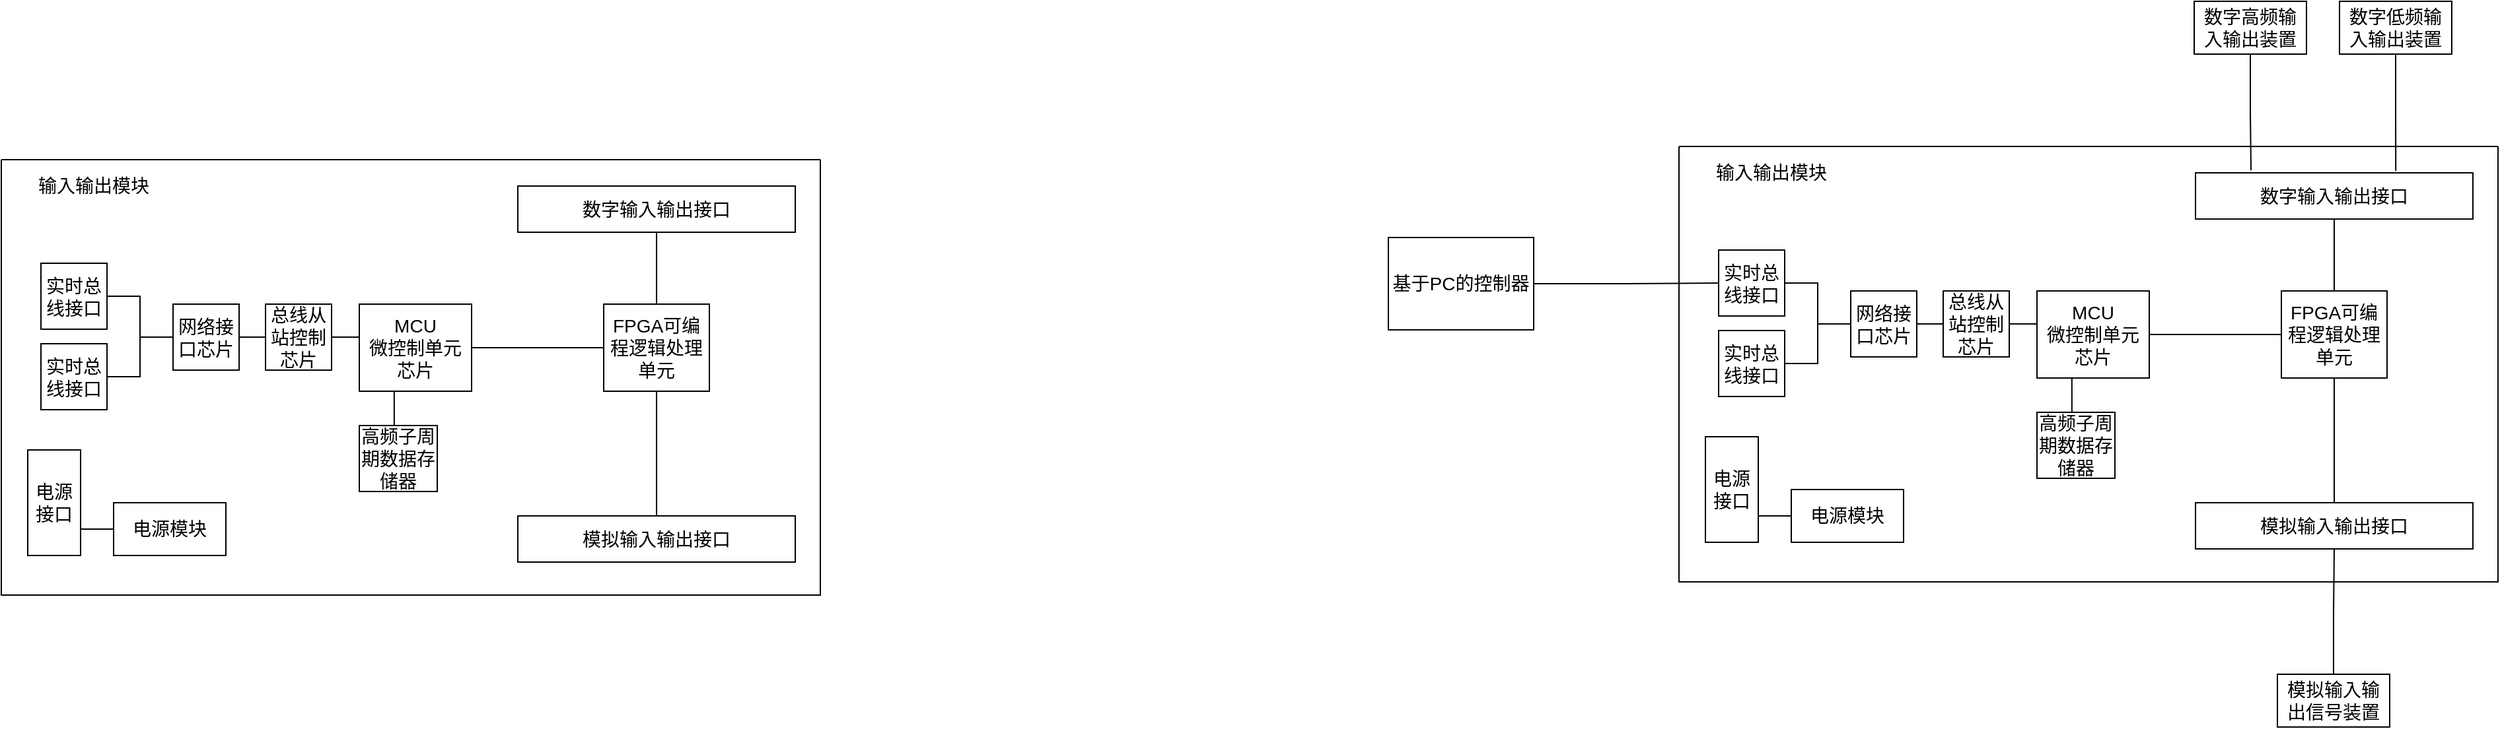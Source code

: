 <mxfile version="14.9.6" type="github">
  <diagram id="ObU5dJQl5wa7S7FLGcdt" name="Page-1">
    <mxGraphModel dx="1572" dy="1642" grid="1" gridSize="10" guides="1" tooltips="1" connect="1" arrows="1" fold="1" page="1" pageScale="1" pageWidth="2336" pageHeight="1654" math="0" shadow="0">
      <root>
        <mxCell id="0" />
        <mxCell id="1" parent="0" />
        <mxCell id="wLuzzO7tyQ4Eh8L9m44y-1" value="" style="swimlane;startSize=0;" vertex="1" parent="1">
          <mxGeometry x="1520" y="210" width="620" height="330" as="geometry">
            <mxRectangle x="650" y="230" width="50" height="40" as="alternateBounds" />
          </mxGeometry>
        </mxCell>
        <mxCell id="wLuzzO7tyQ4Eh8L9m44y-2" value="输入输出模块" style="text;html=1;strokeColor=none;fillColor=none;align=center;verticalAlign=middle;whiteSpace=wrap;rounded=0;fontSize=14;" vertex="1" parent="wLuzzO7tyQ4Eh8L9m44y-1">
          <mxGeometry x="20" y="10" width="100" height="20" as="geometry" />
        </mxCell>
        <mxCell id="wLuzzO7tyQ4Eh8L9m44y-35" style="edgeStyle=orthogonalEdgeStyle;rounded=0;orthogonalLoop=1;jettySize=auto;html=1;exitX=1;exitY=0.5;exitDx=0;exitDy=0;entryX=0;entryY=0.5;entryDx=0;entryDy=0;startArrow=none;startFill=0;endArrow=none;endFill=0;" edge="1" parent="wLuzzO7tyQ4Eh8L9m44y-1" source="wLuzzO7tyQ4Eh8L9m44y-3" target="wLuzzO7tyQ4Eh8L9m44y-32">
          <mxGeometry relative="1" as="geometry" />
        </mxCell>
        <mxCell id="wLuzzO7tyQ4Eh8L9m44y-3" value="实时总线接口" style="rounded=0;whiteSpace=wrap;html=1;fontSize=14;" vertex="1" parent="wLuzzO7tyQ4Eh8L9m44y-1">
          <mxGeometry x="30" y="78.5" width="50" height="50" as="geometry" />
        </mxCell>
        <mxCell id="wLuzzO7tyQ4Eh8L9m44y-36" style="edgeStyle=orthogonalEdgeStyle;rounded=0;orthogonalLoop=1;jettySize=auto;html=1;exitX=1;exitY=0.5;exitDx=0;exitDy=0;entryX=0;entryY=0.5;entryDx=0;entryDy=0;startArrow=none;startFill=0;endArrow=none;endFill=0;" edge="1" parent="wLuzzO7tyQ4Eh8L9m44y-1" source="wLuzzO7tyQ4Eh8L9m44y-4" target="wLuzzO7tyQ4Eh8L9m44y-32">
          <mxGeometry relative="1" as="geometry" />
        </mxCell>
        <mxCell id="wLuzzO7tyQ4Eh8L9m44y-4" value="实时总线接口" style="rounded=0;whiteSpace=wrap;html=1;fontSize=14;" vertex="1" parent="wLuzzO7tyQ4Eh8L9m44y-1">
          <mxGeometry x="30" y="139.5" width="50" height="50" as="geometry" />
        </mxCell>
        <mxCell id="wLuzzO7tyQ4Eh8L9m44y-6" value="" style="edgeStyle=orthogonalEdgeStyle;rounded=0;orthogonalLoop=1;jettySize=auto;html=1;fontSize=14;startArrow=none;startFill=0;fillColor=#E6E6E6;entryX=0.005;entryY=0.376;entryDx=0;entryDy=0;entryPerimeter=0;endArrow=none;endFill=0;" edge="1" parent="wLuzzO7tyQ4Eh8L9m44y-1" source="wLuzzO7tyQ4Eh8L9m44y-8" target="wLuzzO7tyQ4Eh8L9m44y-10">
          <mxGeometry relative="1" as="geometry" />
        </mxCell>
        <mxCell id="wLuzzO7tyQ4Eh8L9m44y-8" value="总线从站控制芯片" style="rounded=0;whiteSpace=wrap;html=1;fontSize=14;" vertex="1" parent="wLuzzO7tyQ4Eh8L9m44y-1">
          <mxGeometry x="200" y="109.5" width="50" height="50" as="geometry" />
        </mxCell>
        <mxCell id="wLuzzO7tyQ4Eh8L9m44y-9" style="edgeStyle=orthogonalEdgeStyle;rounded=0;orthogonalLoop=1;jettySize=auto;html=1;exitX=0.25;exitY=1;exitDx=0;exitDy=0;entryX=0.448;entryY=0.011;entryDx=0;entryDy=0;entryPerimeter=0;fontSize=14;startArrow=none;startFill=0;fillColor=#E6E6E6;endArrow=none;endFill=0;" edge="1" parent="wLuzzO7tyQ4Eh8L9m44y-1" source="wLuzzO7tyQ4Eh8L9m44y-10" target="wLuzzO7tyQ4Eh8L9m44y-11">
          <mxGeometry relative="1" as="geometry" />
        </mxCell>
        <mxCell id="wLuzzO7tyQ4Eh8L9m44y-31" style="edgeStyle=orthogonalEdgeStyle;rounded=0;orthogonalLoop=1;jettySize=auto;html=1;exitX=1;exitY=0.5;exitDx=0;exitDy=0;entryX=0;entryY=0.5;entryDx=0;entryDy=0;endArrow=none;endFill=0;" edge="1" parent="wLuzzO7tyQ4Eh8L9m44y-1" source="wLuzzO7tyQ4Eh8L9m44y-10" target="wLuzzO7tyQ4Eh8L9m44y-18">
          <mxGeometry relative="1" as="geometry" />
        </mxCell>
        <mxCell id="wLuzzO7tyQ4Eh8L9m44y-10" value="MCU&lt;br&gt;微控制单元芯片" style="rounded=0;whiteSpace=wrap;html=1;fontSize=14;" vertex="1" parent="wLuzzO7tyQ4Eh8L9m44y-1">
          <mxGeometry x="271" y="109.5" width="85" height="66" as="geometry" />
        </mxCell>
        <mxCell id="wLuzzO7tyQ4Eh8L9m44y-11" value="高频子周期数据存储器" style="rounded=0;whiteSpace=wrap;html=1;fontSize=14;" vertex="1" parent="wLuzzO7tyQ4Eh8L9m44y-1">
          <mxGeometry x="271" y="201.5" width="59" height="50" as="geometry" />
        </mxCell>
        <mxCell id="wLuzzO7tyQ4Eh8L9m44y-47" style="edgeStyle=orthogonalEdgeStyle;rounded=0;orthogonalLoop=1;jettySize=auto;html=1;exitX=0.5;exitY=0;exitDx=0;exitDy=0;startArrow=none;startFill=0;endArrow=none;endFill=0;entryX=0.5;entryY=1;entryDx=0;entryDy=0;" edge="1" parent="wLuzzO7tyQ4Eh8L9m44y-1" source="wLuzzO7tyQ4Eh8L9m44y-18" target="wLuzzO7tyQ4Eh8L9m44y-13">
          <mxGeometry relative="1" as="geometry">
            <mxPoint x="475" y="57" as="targetPoint" />
          </mxGeometry>
        </mxCell>
        <mxCell id="wLuzzO7tyQ4Eh8L9m44y-48" style="edgeStyle=orthogonalEdgeStyle;rounded=0;orthogonalLoop=1;jettySize=auto;html=1;exitX=0.5;exitY=1;exitDx=0;exitDy=0;entryX=0.5;entryY=0;entryDx=0;entryDy=0;startArrow=none;startFill=0;endArrow=none;endFill=0;" edge="1" parent="wLuzzO7tyQ4Eh8L9m44y-1" source="wLuzzO7tyQ4Eh8L9m44y-18" target="wLuzzO7tyQ4Eh8L9m44y-38">
          <mxGeometry relative="1" as="geometry" />
        </mxCell>
        <mxCell id="wLuzzO7tyQ4Eh8L9m44y-18" value="FPGA可编程逻辑处理单元" style="rounded=0;whiteSpace=wrap;html=1;fontSize=14;" vertex="1" parent="wLuzzO7tyQ4Eh8L9m44y-1">
          <mxGeometry x="456" y="109.5" width="80" height="66" as="geometry" />
        </mxCell>
        <mxCell id="wLuzzO7tyQ4Eh8L9m44y-37" style="edgeStyle=orthogonalEdgeStyle;rounded=0;orthogonalLoop=1;jettySize=auto;html=1;exitX=1;exitY=0.5;exitDx=0;exitDy=0;entryX=0;entryY=0.5;entryDx=0;entryDy=0;startArrow=none;startFill=0;endArrow=none;endFill=0;" edge="1" parent="wLuzzO7tyQ4Eh8L9m44y-1" source="wLuzzO7tyQ4Eh8L9m44y-32" target="wLuzzO7tyQ4Eh8L9m44y-8">
          <mxGeometry relative="1" as="geometry" />
        </mxCell>
        <mxCell id="wLuzzO7tyQ4Eh8L9m44y-32" value="网络接口芯片" style="rounded=0;whiteSpace=wrap;html=1;fontSize=14;" vertex="1" parent="wLuzzO7tyQ4Eh8L9m44y-1">
          <mxGeometry x="130" y="109.5" width="50" height="50" as="geometry" />
        </mxCell>
        <mxCell id="wLuzzO7tyQ4Eh8L9m44y-13" value="数字输入输出接口" style="rounded=0;whiteSpace=wrap;html=1;fontSize=14;" vertex="1" parent="wLuzzO7tyQ4Eh8L9m44y-1">
          <mxGeometry x="391" y="20" width="210" height="35" as="geometry" />
        </mxCell>
        <mxCell id="wLuzzO7tyQ4Eh8L9m44y-38" value="模拟输入输出接口" style="rounded=0;whiteSpace=wrap;html=1;fontSize=14;" vertex="1" parent="wLuzzO7tyQ4Eh8L9m44y-1">
          <mxGeometry x="391" y="270" width="210" height="35" as="geometry" />
        </mxCell>
        <mxCell id="wLuzzO7tyQ4Eh8L9m44y-42" value="电源接口" style="rounded=0;whiteSpace=wrap;html=1;fontSize=14;" vertex="1" parent="wLuzzO7tyQ4Eh8L9m44y-1">
          <mxGeometry x="20" y="220" width="40" height="80" as="geometry" />
        </mxCell>
        <mxCell id="wLuzzO7tyQ4Eh8L9m44y-44" style="edgeStyle=orthogonalEdgeStyle;rounded=0;orthogonalLoop=1;jettySize=auto;html=1;exitX=0;exitY=0.5;exitDx=0;exitDy=0;entryX=1;entryY=0.75;entryDx=0;entryDy=0;startArrow=none;startFill=0;endArrow=none;endFill=0;" edge="1" parent="wLuzzO7tyQ4Eh8L9m44y-1" source="wLuzzO7tyQ4Eh8L9m44y-43" target="wLuzzO7tyQ4Eh8L9m44y-42">
          <mxGeometry relative="1" as="geometry" />
        </mxCell>
        <mxCell id="wLuzzO7tyQ4Eh8L9m44y-43" value="电源模块" style="rounded=0;whiteSpace=wrap;html=1;fontSize=14;" vertex="1" parent="wLuzzO7tyQ4Eh8L9m44y-1">
          <mxGeometry x="85" y="260" width="85" height="40" as="geometry" />
        </mxCell>
        <mxCell id="wLuzzO7tyQ4Eh8L9m44y-52" style="edgeStyle=orthogonalEdgeStyle;rounded=0;orthogonalLoop=1;jettySize=auto;html=1;exitX=0.5;exitY=1;exitDx=0;exitDy=0;entryX=0.2;entryY=-0.057;entryDx=0;entryDy=0;entryPerimeter=0;startArrow=none;startFill=0;endArrow=none;endFill=0;" edge="1" parent="1" source="wLuzzO7tyQ4Eh8L9m44y-50" target="wLuzzO7tyQ4Eh8L9m44y-13">
          <mxGeometry relative="1" as="geometry" />
        </mxCell>
        <mxCell id="wLuzzO7tyQ4Eh8L9m44y-50" value="数字高频输入输出装置" style="rounded=0;whiteSpace=wrap;html=1;fontSize=14;" vertex="1" parent="1">
          <mxGeometry x="1910" y="100" width="85" height="40" as="geometry" />
        </mxCell>
        <mxCell id="wLuzzO7tyQ4Eh8L9m44y-53" style="edgeStyle=orthogonalEdgeStyle;rounded=0;orthogonalLoop=1;jettySize=auto;html=1;exitX=0.5;exitY=1;exitDx=0;exitDy=0;entryX=0.722;entryY=-0.042;entryDx=0;entryDy=0;entryPerimeter=0;startArrow=none;startFill=0;endArrow=none;endFill=0;" edge="1" parent="1" source="wLuzzO7tyQ4Eh8L9m44y-51" target="wLuzzO7tyQ4Eh8L9m44y-13">
          <mxGeometry relative="1" as="geometry" />
        </mxCell>
        <mxCell id="wLuzzO7tyQ4Eh8L9m44y-51" value="数字低频输入输出装置" style="rounded=0;whiteSpace=wrap;html=1;fontSize=14;" vertex="1" parent="1">
          <mxGeometry x="2020" y="100" width="85" height="40" as="geometry" />
        </mxCell>
        <mxCell id="wLuzzO7tyQ4Eh8L9m44y-55" style="edgeStyle=orthogonalEdgeStyle;rounded=0;orthogonalLoop=1;jettySize=auto;html=1;exitX=0.5;exitY=0;exitDx=0;exitDy=0;entryX=0.5;entryY=1;entryDx=0;entryDy=0;startArrow=none;startFill=0;endArrow=none;endFill=0;" edge="1" parent="1" source="wLuzzO7tyQ4Eh8L9m44y-54" target="wLuzzO7tyQ4Eh8L9m44y-38">
          <mxGeometry relative="1" as="geometry" />
        </mxCell>
        <mxCell id="wLuzzO7tyQ4Eh8L9m44y-54" value="模拟输入输出信号装置" style="rounded=0;whiteSpace=wrap;html=1;fontSize=14;" vertex="1" parent="1">
          <mxGeometry x="1973" y="610" width="85" height="40" as="geometry" />
        </mxCell>
        <mxCell id="wLuzzO7tyQ4Eh8L9m44y-56" value="" style="swimlane;startSize=0;" vertex="1" parent="1">
          <mxGeometry x="250" y="220" width="620" height="330" as="geometry">
            <mxRectangle x="650" y="230" width="50" height="40" as="alternateBounds" />
          </mxGeometry>
        </mxCell>
        <mxCell id="wLuzzO7tyQ4Eh8L9m44y-57" value="输入输出模块" style="text;html=1;strokeColor=none;fillColor=none;align=center;verticalAlign=middle;whiteSpace=wrap;rounded=0;fontSize=14;" vertex="1" parent="wLuzzO7tyQ4Eh8L9m44y-56">
          <mxGeometry x="20" y="10" width="100" height="20" as="geometry" />
        </mxCell>
        <mxCell id="wLuzzO7tyQ4Eh8L9m44y-58" style="edgeStyle=orthogonalEdgeStyle;rounded=0;orthogonalLoop=1;jettySize=auto;html=1;exitX=1;exitY=0.5;exitDx=0;exitDy=0;entryX=0;entryY=0.5;entryDx=0;entryDy=0;startArrow=none;startFill=0;endArrow=none;endFill=0;" edge="1" parent="wLuzzO7tyQ4Eh8L9m44y-56" source="wLuzzO7tyQ4Eh8L9m44y-59" target="wLuzzO7tyQ4Eh8L9m44y-72">
          <mxGeometry relative="1" as="geometry" />
        </mxCell>
        <mxCell id="wLuzzO7tyQ4Eh8L9m44y-59" value="实时总线接口" style="rounded=0;whiteSpace=wrap;html=1;fontSize=14;" vertex="1" parent="wLuzzO7tyQ4Eh8L9m44y-56">
          <mxGeometry x="30" y="78.5" width="50" height="50" as="geometry" />
        </mxCell>
        <mxCell id="wLuzzO7tyQ4Eh8L9m44y-60" style="edgeStyle=orthogonalEdgeStyle;rounded=0;orthogonalLoop=1;jettySize=auto;html=1;exitX=1;exitY=0.5;exitDx=0;exitDy=0;entryX=0;entryY=0.5;entryDx=0;entryDy=0;startArrow=none;startFill=0;endArrow=none;endFill=0;" edge="1" parent="wLuzzO7tyQ4Eh8L9m44y-56" source="wLuzzO7tyQ4Eh8L9m44y-61" target="wLuzzO7tyQ4Eh8L9m44y-72">
          <mxGeometry relative="1" as="geometry" />
        </mxCell>
        <mxCell id="wLuzzO7tyQ4Eh8L9m44y-61" value="实时总线接口" style="rounded=0;whiteSpace=wrap;html=1;fontSize=14;" vertex="1" parent="wLuzzO7tyQ4Eh8L9m44y-56">
          <mxGeometry x="30" y="139.5" width="50" height="50" as="geometry" />
        </mxCell>
        <mxCell id="wLuzzO7tyQ4Eh8L9m44y-62" value="" style="edgeStyle=orthogonalEdgeStyle;rounded=0;orthogonalLoop=1;jettySize=auto;html=1;fontSize=14;startArrow=none;startFill=0;fillColor=#E6E6E6;entryX=0.005;entryY=0.376;entryDx=0;entryDy=0;entryPerimeter=0;endArrow=none;endFill=0;" edge="1" parent="wLuzzO7tyQ4Eh8L9m44y-56" source="wLuzzO7tyQ4Eh8L9m44y-63" target="wLuzzO7tyQ4Eh8L9m44y-66">
          <mxGeometry relative="1" as="geometry" />
        </mxCell>
        <mxCell id="wLuzzO7tyQ4Eh8L9m44y-63" value="总线从站控制芯片" style="rounded=0;whiteSpace=wrap;html=1;fontSize=14;" vertex="1" parent="wLuzzO7tyQ4Eh8L9m44y-56">
          <mxGeometry x="200" y="109.5" width="50" height="50" as="geometry" />
        </mxCell>
        <mxCell id="wLuzzO7tyQ4Eh8L9m44y-64" style="edgeStyle=orthogonalEdgeStyle;rounded=0;orthogonalLoop=1;jettySize=auto;html=1;exitX=0.25;exitY=1;exitDx=0;exitDy=0;entryX=0.448;entryY=0.011;entryDx=0;entryDy=0;entryPerimeter=0;fontSize=14;startArrow=none;startFill=0;fillColor=#E6E6E6;endArrow=none;endFill=0;" edge="1" parent="wLuzzO7tyQ4Eh8L9m44y-56" source="wLuzzO7tyQ4Eh8L9m44y-66" target="wLuzzO7tyQ4Eh8L9m44y-67">
          <mxGeometry relative="1" as="geometry" />
        </mxCell>
        <mxCell id="wLuzzO7tyQ4Eh8L9m44y-65" style="edgeStyle=orthogonalEdgeStyle;rounded=0;orthogonalLoop=1;jettySize=auto;html=1;exitX=1;exitY=0.5;exitDx=0;exitDy=0;entryX=0;entryY=0.5;entryDx=0;entryDy=0;endArrow=none;endFill=0;" edge="1" parent="wLuzzO7tyQ4Eh8L9m44y-56" source="wLuzzO7tyQ4Eh8L9m44y-66" target="wLuzzO7tyQ4Eh8L9m44y-70">
          <mxGeometry relative="1" as="geometry" />
        </mxCell>
        <mxCell id="wLuzzO7tyQ4Eh8L9m44y-66" value="MCU&lt;br&gt;微控制单元芯片" style="rounded=0;whiteSpace=wrap;html=1;fontSize=14;" vertex="1" parent="wLuzzO7tyQ4Eh8L9m44y-56">
          <mxGeometry x="271" y="109.5" width="85" height="66" as="geometry" />
        </mxCell>
        <mxCell id="wLuzzO7tyQ4Eh8L9m44y-67" value="高频子周期数据存储器" style="rounded=0;whiteSpace=wrap;html=1;fontSize=14;" vertex="1" parent="wLuzzO7tyQ4Eh8L9m44y-56">
          <mxGeometry x="271" y="201.5" width="59" height="50" as="geometry" />
        </mxCell>
        <mxCell id="wLuzzO7tyQ4Eh8L9m44y-68" style="edgeStyle=orthogonalEdgeStyle;rounded=0;orthogonalLoop=1;jettySize=auto;html=1;exitX=0.5;exitY=0;exitDx=0;exitDy=0;startArrow=none;startFill=0;endArrow=none;endFill=0;entryX=0.5;entryY=1;entryDx=0;entryDy=0;" edge="1" parent="wLuzzO7tyQ4Eh8L9m44y-56" source="wLuzzO7tyQ4Eh8L9m44y-70" target="wLuzzO7tyQ4Eh8L9m44y-73">
          <mxGeometry relative="1" as="geometry">
            <mxPoint x="475" y="57" as="targetPoint" />
          </mxGeometry>
        </mxCell>
        <mxCell id="wLuzzO7tyQ4Eh8L9m44y-69" style="edgeStyle=orthogonalEdgeStyle;rounded=0;orthogonalLoop=1;jettySize=auto;html=1;exitX=0.5;exitY=1;exitDx=0;exitDy=0;entryX=0.5;entryY=0;entryDx=0;entryDy=0;startArrow=none;startFill=0;endArrow=none;endFill=0;" edge="1" parent="wLuzzO7tyQ4Eh8L9m44y-56" source="wLuzzO7tyQ4Eh8L9m44y-70" target="wLuzzO7tyQ4Eh8L9m44y-74">
          <mxGeometry relative="1" as="geometry" />
        </mxCell>
        <mxCell id="wLuzzO7tyQ4Eh8L9m44y-70" value="FPGA可编程逻辑处理单元" style="rounded=0;whiteSpace=wrap;html=1;fontSize=14;" vertex="1" parent="wLuzzO7tyQ4Eh8L9m44y-56">
          <mxGeometry x="456" y="109.5" width="80" height="66" as="geometry" />
        </mxCell>
        <mxCell id="wLuzzO7tyQ4Eh8L9m44y-71" style="edgeStyle=orthogonalEdgeStyle;rounded=0;orthogonalLoop=1;jettySize=auto;html=1;exitX=1;exitY=0.5;exitDx=0;exitDy=0;entryX=0;entryY=0.5;entryDx=0;entryDy=0;startArrow=none;startFill=0;endArrow=none;endFill=0;" edge="1" parent="wLuzzO7tyQ4Eh8L9m44y-56" source="wLuzzO7tyQ4Eh8L9m44y-72" target="wLuzzO7tyQ4Eh8L9m44y-63">
          <mxGeometry relative="1" as="geometry" />
        </mxCell>
        <mxCell id="wLuzzO7tyQ4Eh8L9m44y-72" value="网络接口芯片" style="rounded=0;whiteSpace=wrap;html=1;fontSize=14;" vertex="1" parent="wLuzzO7tyQ4Eh8L9m44y-56">
          <mxGeometry x="130" y="109.5" width="50" height="50" as="geometry" />
        </mxCell>
        <mxCell id="wLuzzO7tyQ4Eh8L9m44y-73" value="数字输入输出接口" style="rounded=0;whiteSpace=wrap;html=1;fontSize=14;" vertex="1" parent="wLuzzO7tyQ4Eh8L9m44y-56">
          <mxGeometry x="391" y="20" width="210" height="35" as="geometry" />
        </mxCell>
        <mxCell id="wLuzzO7tyQ4Eh8L9m44y-74" value="模拟输入输出接口" style="rounded=0;whiteSpace=wrap;html=1;fontSize=14;" vertex="1" parent="wLuzzO7tyQ4Eh8L9m44y-56">
          <mxGeometry x="391" y="270" width="210" height="35" as="geometry" />
        </mxCell>
        <mxCell id="wLuzzO7tyQ4Eh8L9m44y-75" value="电源接口" style="rounded=0;whiteSpace=wrap;html=1;fontSize=14;" vertex="1" parent="wLuzzO7tyQ4Eh8L9m44y-56">
          <mxGeometry x="20" y="220" width="40" height="80" as="geometry" />
        </mxCell>
        <mxCell id="wLuzzO7tyQ4Eh8L9m44y-76" style="edgeStyle=orthogonalEdgeStyle;rounded=0;orthogonalLoop=1;jettySize=auto;html=1;exitX=0;exitY=0.5;exitDx=0;exitDy=0;entryX=1;entryY=0.75;entryDx=0;entryDy=0;startArrow=none;startFill=0;endArrow=none;endFill=0;" edge="1" parent="wLuzzO7tyQ4Eh8L9m44y-56" source="wLuzzO7tyQ4Eh8L9m44y-77" target="wLuzzO7tyQ4Eh8L9m44y-75">
          <mxGeometry relative="1" as="geometry" />
        </mxCell>
        <mxCell id="wLuzzO7tyQ4Eh8L9m44y-77" value="电源模块" style="rounded=0;whiteSpace=wrap;html=1;fontSize=14;" vertex="1" parent="wLuzzO7tyQ4Eh8L9m44y-56">
          <mxGeometry x="85" y="260" width="85" height="40" as="geometry" />
        </mxCell>
        <mxCell id="wLuzzO7tyQ4Eh8L9m44y-79" style="edgeStyle=orthogonalEdgeStyle;rounded=0;orthogonalLoop=1;jettySize=auto;html=1;exitX=1;exitY=0.5;exitDx=0;exitDy=0;entryX=0;entryY=0.5;entryDx=0;entryDy=0;startArrow=none;startFill=0;endArrow=none;endFill=0;" edge="1" parent="1" source="wLuzzO7tyQ4Eh8L9m44y-78" target="wLuzzO7tyQ4Eh8L9m44y-3">
          <mxGeometry relative="1" as="geometry" />
        </mxCell>
        <mxCell id="wLuzzO7tyQ4Eh8L9m44y-78" value="基于PC的控制器" style="rounded=0;whiteSpace=wrap;html=1;fontSize=14;" vertex="1" parent="1">
          <mxGeometry x="1300" y="279" width="110" height="70" as="geometry" />
        </mxCell>
      </root>
    </mxGraphModel>
  </diagram>
</mxfile>
